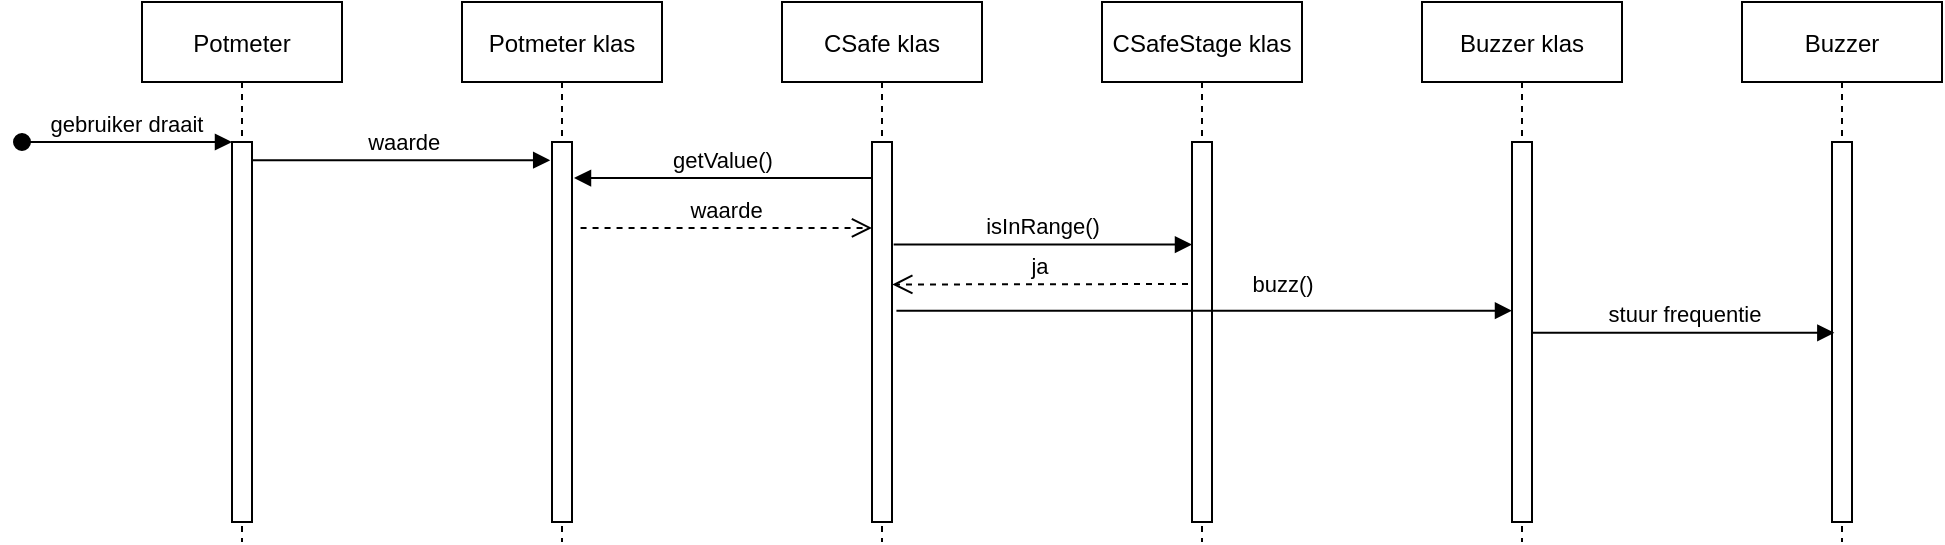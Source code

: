 <mxfile version="14.4.3" type="device"><diagram id="kgpKYQtTHZ0yAKxKKP6v" name="Page-1"><mxGraphModel dx="1021" dy="461" grid="1" gridSize="10" guides="1" tooltips="1" connect="1" arrows="1" fold="1" page="0" pageScale="1" pageWidth="850" pageHeight="1100" math="0" shadow="0"><root><mxCell id="0"/><mxCell id="1" parent="0"/><mxCell id="3nuBFxr9cyL0pnOWT2aG-1" value="Potmeter" style="shape=umlLifeline;perimeter=lifelinePerimeter;container=1;collapsible=0;recursiveResize=0;rounded=0;shadow=0;strokeWidth=1;" parent="1" vertex="1"><mxGeometry x="-20" y="80" width="100" height="270" as="geometry"/></mxCell><mxCell id="3nuBFxr9cyL0pnOWT2aG-2" value="" style="points=[];perimeter=orthogonalPerimeter;rounded=0;shadow=0;strokeWidth=1;" parent="3nuBFxr9cyL0pnOWT2aG-1" vertex="1"><mxGeometry x="45" y="70" width="10" height="190" as="geometry"/></mxCell><mxCell id="3nuBFxr9cyL0pnOWT2aG-3" value="gebruiker draait" style="verticalAlign=bottom;startArrow=oval;endArrow=block;startSize=8;shadow=0;strokeWidth=1;" parent="3nuBFxr9cyL0pnOWT2aG-1" target="3nuBFxr9cyL0pnOWT2aG-2" edge="1"><mxGeometry relative="1" as="geometry"><mxPoint x="-60" y="70" as="sourcePoint"/></mxGeometry></mxCell><mxCell id="3nuBFxr9cyL0pnOWT2aG-5" value="Potmeter klas" style="shape=umlLifeline;perimeter=lifelinePerimeter;container=1;collapsible=0;recursiveResize=0;rounded=0;shadow=0;strokeWidth=1;" parent="1" vertex="1"><mxGeometry x="140" y="80" width="100" height="270" as="geometry"/></mxCell><mxCell id="3nuBFxr9cyL0pnOWT2aG-6" value="" style="points=[];perimeter=orthogonalPerimeter;rounded=0;shadow=0;strokeWidth=1;" parent="3nuBFxr9cyL0pnOWT2aG-5" vertex="1"><mxGeometry x="45" y="70" width="10" height="190" as="geometry"/></mxCell><mxCell id="3nuBFxr9cyL0pnOWT2aG-7" value="waarde" style="verticalAlign=bottom;endArrow=open;dashed=1;endSize=8;shadow=0;strokeWidth=1;exitX=1.428;exitY=0.226;exitDx=0;exitDy=0;exitPerimeter=0;" parent="1" source="3nuBFxr9cyL0pnOWT2aG-6" target="S04PQ0B54tNStdR5LCN4-4" edge="1"><mxGeometry relative="1" as="geometry"><mxPoint x="275" y="236" as="targetPoint"/></mxGeometry></mxCell><mxCell id="3nuBFxr9cyL0pnOWT2aG-8" value="waarde" style="verticalAlign=bottom;endArrow=block;shadow=0;strokeWidth=1;exitX=1.014;exitY=0.048;exitDx=0;exitDy=0;exitPerimeter=0;entryX=-0.09;entryY=0.048;entryDx=0;entryDy=0;entryPerimeter=0;" parent="1" source="3nuBFxr9cyL0pnOWT2aG-2" target="3nuBFxr9cyL0pnOWT2aG-6" edge="1"><mxGeometry x="0.019" relative="1" as="geometry"><mxPoint x="275" y="160" as="sourcePoint"/><mxPoint x="200" y="180" as="targetPoint"/><Array as="points"/><mxPoint as="offset"/></mxGeometry></mxCell><mxCell id="S04PQ0B54tNStdR5LCN4-1" value="Buzzer klas" style="shape=umlLifeline;perimeter=lifelinePerimeter;container=1;collapsible=0;recursiveResize=0;rounded=0;shadow=0;strokeWidth=1;" vertex="1" parent="1"><mxGeometry x="620" y="80" width="100" height="270" as="geometry"/></mxCell><mxCell id="S04PQ0B54tNStdR5LCN4-2" value="" style="points=[];perimeter=orthogonalPerimeter;rounded=0;shadow=0;strokeWidth=1;" vertex="1" parent="S04PQ0B54tNStdR5LCN4-1"><mxGeometry x="45" y="70" width="10" height="190" as="geometry"/></mxCell><mxCell id="S04PQ0B54tNStdR5LCN4-3" value="CSafe klas" style="shape=umlLifeline;perimeter=lifelinePerimeter;container=1;collapsible=0;recursiveResize=0;rounded=0;shadow=0;strokeWidth=1;" vertex="1" parent="1"><mxGeometry x="300" y="80" width="100" height="270" as="geometry"/></mxCell><mxCell id="S04PQ0B54tNStdR5LCN4-4" value="" style="points=[];perimeter=orthogonalPerimeter;rounded=0;shadow=0;strokeWidth=1;" vertex="1" parent="S04PQ0B54tNStdR5LCN4-3"><mxGeometry x="45" y="70" width="10" height="190" as="geometry"/></mxCell><mxCell id="S04PQ0B54tNStdR5LCN4-5" value="CSafeStage klas" style="shape=umlLifeline;perimeter=lifelinePerimeter;container=1;collapsible=0;recursiveResize=0;rounded=0;shadow=0;strokeWidth=1;" vertex="1" parent="1"><mxGeometry x="460" y="80" width="100" height="270" as="geometry"/></mxCell><mxCell id="S04PQ0B54tNStdR5LCN4-6" value="" style="points=[];perimeter=orthogonalPerimeter;rounded=0;shadow=0;strokeWidth=1;" vertex="1" parent="S04PQ0B54tNStdR5LCN4-5"><mxGeometry x="45" y="70" width="10" height="190" as="geometry"/></mxCell><mxCell id="S04PQ0B54tNStdR5LCN4-9" value="getValue()" style="html=1;verticalAlign=bottom;endArrow=none;entryX=-0.021;entryY=0.095;entryDx=0;entryDy=0;entryPerimeter=0;startArrow=block;startFill=1;endFill=0;" edge="1" parent="1" target="S04PQ0B54tNStdR5LCN4-4"><mxGeometry width="80" relative="1" as="geometry"><mxPoint x="196" y="168" as="sourcePoint"/><mxPoint x="330" y="220" as="targetPoint"/></mxGeometry></mxCell><mxCell id="S04PQ0B54tNStdR5LCN4-10" value="isInRange()" style="html=1;verticalAlign=bottom;endArrow=block;exitX=1.083;exitY=0.27;exitDx=0;exitDy=0;exitPerimeter=0;" edge="1" parent="1" source="S04PQ0B54tNStdR5LCN4-4" target="S04PQ0B54tNStdR5LCN4-6"><mxGeometry width="80" relative="1" as="geometry"><mxPoint x="290" y="220" as="sourcePoint"/><mxPoint x="370" y="220" as="targetPoint"/></mxGeometry></mxCell><mxCell id="S04PQ0B54tNStdR5LCN4-11" value="ja" style="verticalAlign=bottom;endArrow=open;dashed=1;endSize=8;shadow=0;strokeWidth=1;entryX=1.014;entryY=0.375;entryDx=0;entryDy=0;entryPerimeter=0;" edge="1" parent="1" target="S04PQ0B54tNStdR5LCN4-4"><mxGeometry relative="1" as="geometry"><mxPoint x="355.0" y="202.94" as="targetPoint"/><mxPoint x="503" y="221" as="sourcePoint"/></mxGeometry></mxCell><mxCell id="S04PQ0B54tNStdR5LCN4-12" value="buzz()" style="html=1;verticalAlign=bottom;endArrow=block;exitX=1.221;exitY=0.444;exitDx=0;exitDy=0;exitPerimeter=0;" edge="1" parent="1" source="S04PQ0B54tNStdR5LCN4-4" target="S04PQ0B54tNStdR5LCN4-2"><mxGeometry x="0.253" y="4" width="80" relative="1" as="geometry"><mxPoint x="290" y="220" as="sourcePoint"/><mxPoint x="370" y="220" as="targetPoint"/><mxPoint as="offset"/></mxGeometry></mxCell><mxCell id="S04PQ0B54tNStdR5LCN4-13" value="Buzzer" style="shape=umlLifeline;perimeter=lifelinePerimeter;container=1;collapsible=0;recursiveResize=0;rounded=0;shadow=0;strokeWidth=1;" vertex="1" parent="1"><mxGeometry x="780" y="80" width="100" height="270" as="geometry"/></mxCell><mxCell id="S04PQ0B54tNStdR5LCN4-14" value="" style="points=[];perimeter=orthogonalPerimeter;rounded=0;shadow=0;strokeWidth=1;" vertex="1" parent="S04PQ0B54tNStdR5LCN4-13"><mxGeometry x="45" y="70" width="10" height="190" as="geometry"/></mxCell><mxCell id="S04PQ0B54tNStdR5LCN4-15" value="stuur frequentie" style="html=1;verticalAlign=bottom;endArrow=block;exitX=1.014;exitY=0.502;exitDx=0;exitDy=0;exitPerimeter=0;entryX=0.117;entryY=0.502;entryDx=0;entryDy=0;entryPerimeter=0;" edge="1" parent="1" source="S04PQ0B54tNStdR5LCN4-2" target="S04PQ0B54tNStdR5LCN4-14"><mxGeometry width="80" relative="1" as="geometry"><mxPoint x="660" y="220" as="sourcePoint"/><mxPoint x="740" y="220" as="targetPoint"/></mxGeometry></mxCell></root></mxGraphModel></diagram></mxfile>